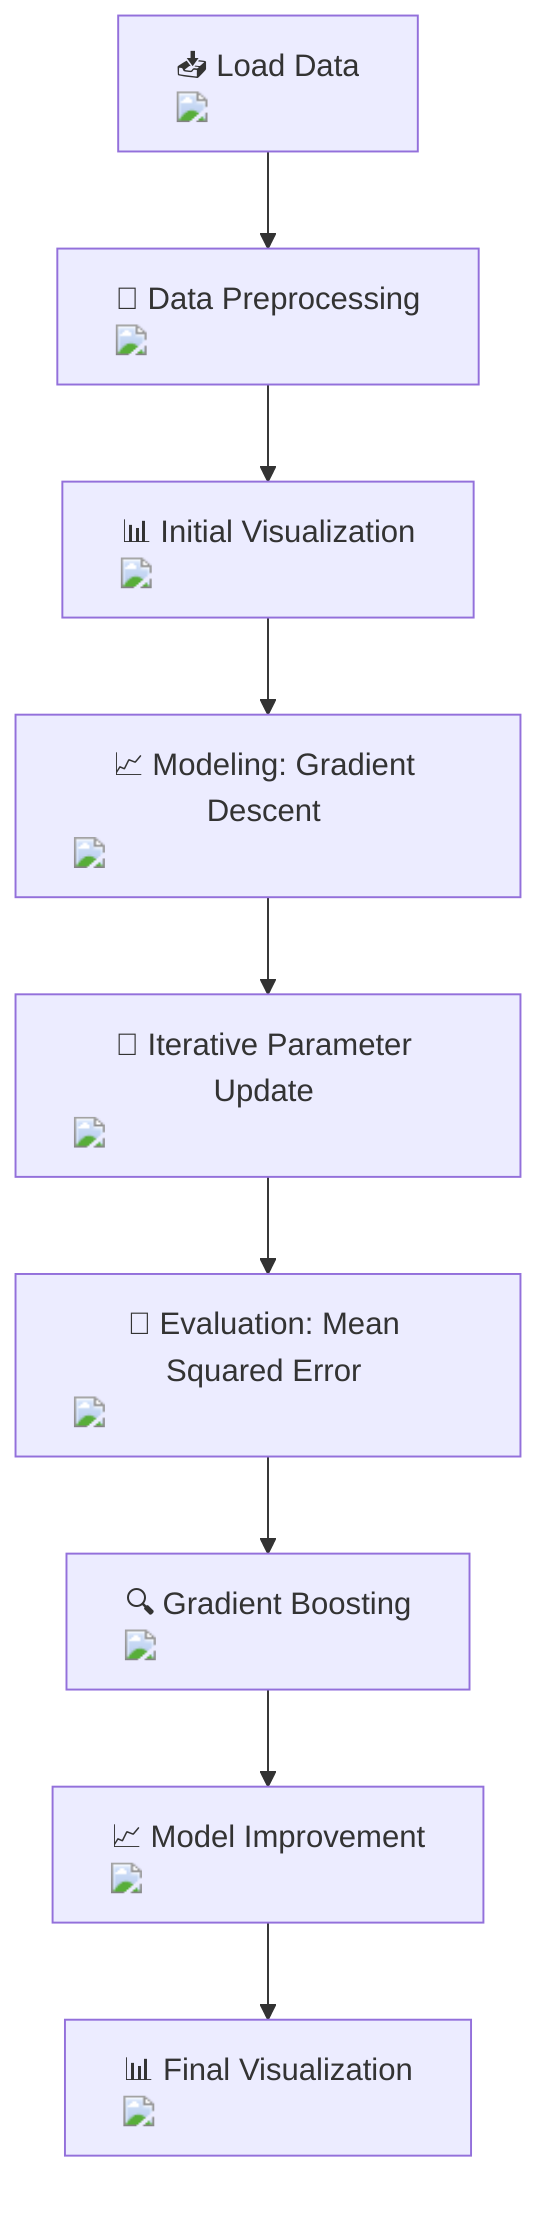 flowchart TD
    A["📥 Load Data <img src='icons/file.svg'/>"] --> B["🧹 Data Preprocessing <img src='icons/table.svg'/>"]
    B --> C["📊 Initial Visualization <img src='dummy_plots/scatter_plot_template.svg'/>"]
    C --> D["📈 Modeling: Gradient Descent <img src='icons/brain.svg'/>"]
    D --> E["🔄 Iterative Parameter Update <img src='icons/brain.svg'/>"]
    E --> F["🧮 Evaluation: Mean Squared Error <img src='icons/brain.svg'/>"]
    F --> G["🔍 Gradient Boosting <img src='icons/brain.svg'/>"]
    G --> H["📈 Model Improvement <img src='icons/brain.svg'/>"]
    H --> I["📊 Final Visualization <img src='dummy_plots/lineplot_template.svg'/>"]